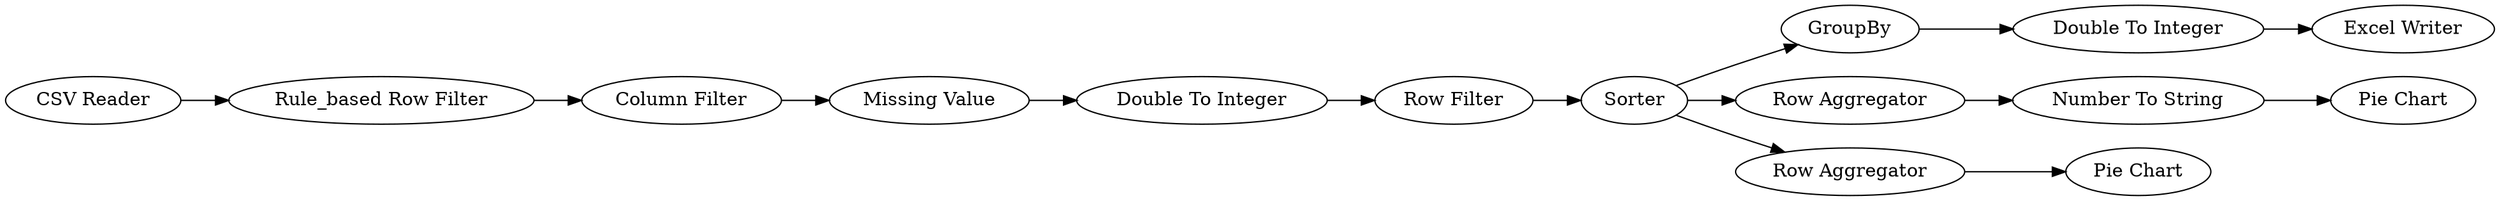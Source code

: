 digraph {
	36 -> 34
	37 -> 42
	35 -> 40
	41 -> 38
	33 -> 13
	41 -> 39
	40 -> 41
	42 -> 43
	13 -> 36
	41 -> 37
	34 -> 35
	38 -> 44
	44 -> 45
	39 -> 47
	13 [label="Rule_based Row Filter"]
	35 [label="Double To Integer"]
	44 [label="Number To String"]
	34 [label="Missing Value"]
	42 [label="Double To Integer"]
	41 [label=Sorter]
	43 [label="Excel Writer"]
	36 [label="Column Filter"]
	45 [label="Pie Chart"]
	47 [label="Pie Chart"]
	40 [label="Row Filter"]
	39 [label="Row Aggregator"]
	33 [label="CSV Reader"]
	38 [label="Row Aggregator"]
	37 [label=GroupBy]
	rankdir=LR
}
